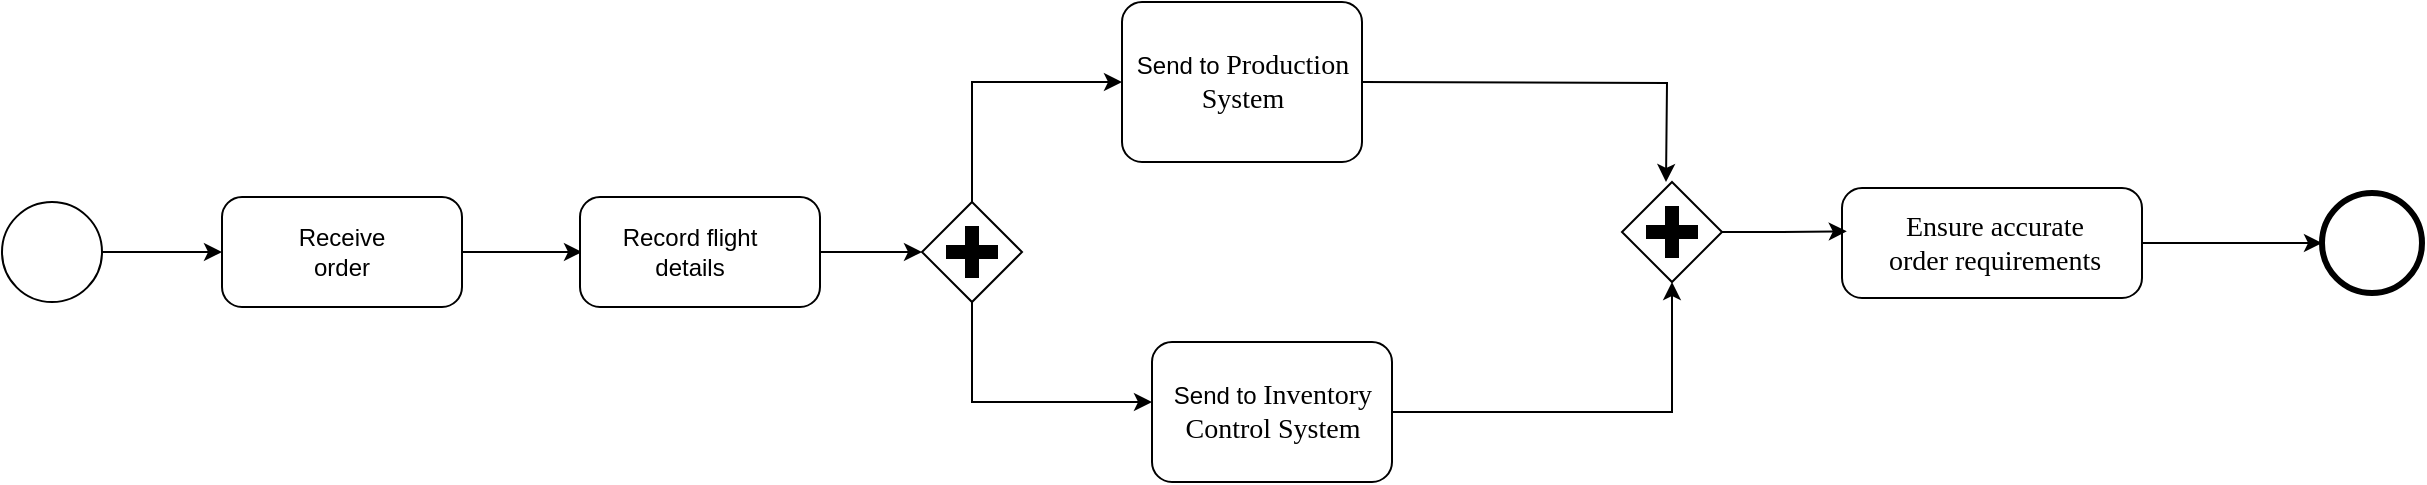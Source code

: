 <mxfile version="25.0.3">
  <diagram name="第 1 页" id="kunoE562ZuYw9vsu3_-h">
    <mxGraphModel dx="1221" dy="1894" grid="1" gridSize="10" guides="1" tooltips="1" connect="1" arrows="1" fold="1" page="1" pageScale="1" pageWidth="827" pageHeight="1169" math="0" shadow="0">
      <root>
        <mxCell id="0" />
        <mxCell id="1" parent="0" />
        <mxCell id="fXp9aWVOsmLKfyarqgo--42" value="" style="points=[[0.145,0.145,0],[0.5,0,0],[0.855,0.145,0],[1,0.5,0],[0.855,0.855,0],[0.5,1,0],[0.145,0.855,0],[0,0.5,0]];shape=mxgraph.bpmn.event;html=1;verticalLabelPosition=bottom;labelBackgroundColor=#ffffff;verticalAlign=top;align=center;perimeter=ellipsePerimeter;outlineConnect=0;aspect=fixed;outline=standard;symbol=general;" parent="1" vertex="1">
          <mxGeometry x="80" y="40" width="50" height="50" as="geometry" />
        </mxCell>
        <mxCell id="fXp9aWVOsmLKfyarqgo--43" value="" style="points=[[0.145,0.145,0],[0.5,0,0],[0.855,0.145,0],[1,0.5,0],[0.855,0.855,0],[0.5,1,0],[0.145,0.855,0],[0,0.5,0]];shape=mxgraph.bpmn.event;html=1;verticalLabelPosition=bottom;labelBackgroundColor=#ffffff;verticalAlign=top;align=center;perimeter=ellipsePerimeter;outlineConnect=0;aspect=fixed;outline=standard;symbol=general;strokeWidth=3;" parent="1" vertex="1">
          <mxGeometry x="1240" y="35.5" width="50" height="50" as="geometry" />
        </mxCell>
        <mxCell id="fXp9aWVOsmLKfyarqgo--52" style="edgeStyle=orthogonalEdgeStyle;rounded=0;orthogonalLoop=1;jettySize=auto;html=1;" parent="1" source="fXp9aWVOsmLKfyarqgo--45" edge="1">
          <mxGeometry relative="1" as="geometry">
            <mxPoint x="370" y="65" as="targetPoint" />
          </mxGeometry>
        </mxCell>
        <mxCell id="fXp9aWVOsmLKfyarqgo--45" value="" style="points=[[0.25,0,0],[0.5,0,0],[0.75,0,0],[1,0.25,0],[1,0.5,0],[1,0.75,0],[0.75,1,0],[0.5,1,0],[0.25,1,0],[0,0.75,0],[0,0.5,0],[0,0.25,0]];shape=mxgraph.bpmn.task;whiteSpace=wrap;rectStyle=rounded;size=10;html=1;container=1;expand=0;collapsible=0;taskMarker=abstract;" parent="1" vertex="1">
          <mxGeometry x="190" y="37.5" width="120" height="55" as="geometry" />
        </mxCell>
        <mxCell id="fXp9aWVOsmLKfyarqgo--47" value="Receive order" style="text;html=1;align=center;verticalAlign=middle;whiteSpace=wrap;rounded=0;" parent="fXp9aWVOsmLKfyarqgo--45" vertex="1">
          <mxGeometry x="30" y="12.5" width="60" height="30" as="geometry" />
        </mxCell>
        <mxCell id="fXp9aWVOsmLKfyarqgo--46" style="edgeStyle=orthogonalEdgeStyle;rounded=0;orthogonalLoop=1;jettySize=auto;html=1;entryX=0;entryY=0.5;entryDx=0;entryDy=0;entryPerimeter=0;" parent="1" source="fXp9aWVOsmLKfyarqgo--42" target="fXp9aWVOsmLKfyarqgo--45" edge="1">
          <mxGeometry relative="1" as="geometry" />
        </mxCell>
        <mxCell id="fXp9aWVOsmLKfyarqgo--59" style="edgeStyle=orthogonalEdgeStyle;rounded=0;orthogonalLoop=1;jettySize=auto;html=1;exitX=0.5;exitY=1;exitDx=0;exitDy=0;exitPerimeter=0;" parent="1" source="fXp9aWVOsmLKfyarqgo--48" edge="1">
          <mxGeometry relative="1" as="geometry">
            <mxPoint x="655" y="140" as="targetPoint" />
            <mxPoint x="590" y="90" as="sourcePoint" />
            <Array as="points">
              <mxPoint x="565" y="140" />
            </Array>
          </mxGeometry>
        </mxCell>
        <mxCell id="fXp9aWVOsmLKfyarqgo--48" value="" style="points=[[0.25,0.25,0],[0.5,0,0],[0.75,0.25,0],[1,0.5,0],[0.75,0.75,0],[0.5,1,0],[0.25,0.75,0],[0,0.5,0]];shape=mxgraph.bpmn.gateway2;html=1;verticalLabelPosition=bottom;labelBackgroundColor=#ffffff;verticalAlign=top;align=center;perimeter=rhombusPerimeter;outlineConnect=0;outline=none;symbol=none;gwType=parallel;" parent="1" vertex="1">
          <mxGeometry x="540" y="40" width="50" height="50" as="geometry" />
        </mxCell>
        <mxCell id="fXp9aWVOsmLKfyarqgo--49" value="" style="points=[[0.25,0,0],[0.5,0,0],[0.75,0,0],[1,0.25,0],[1,0.5,0],[1,0.75,0],[0.75,1,0],[0.5,1,0],[0.25,1,0],[0,0.75,0],[0,0.5,0],[0,0.25,0]];shape=mxgraph.bpmn.task;whiteSpace=wrap;rectStyle=rounded;size=10;html=1;container=1;expand=0;collapsible=0;taskMarker=abstract;" parent="1" vertex="1">
          <mxGeometry x="369" y="37.5" width="120" height="55" as="geometry" />
        </mxCell>
        <mxCell id="fXp9aWVOsmLKfyarqgo--50" value="Record flight details" style="text;html=1;align=center;verticalAlign=middle;whiteSpace=wrap;rounded=0;" parent="fXp9aWVOsmLKfyarqgo--49" vertex="1">
          <mxGeometry x="15" y="12.5" width="80" height="30" as="geometry" />
        </mxCell>
        <mxCell id="fXp9aWVOsmLKfyarqgo--53" style="edgeStyle=orthogonalEdgeStyle;rounded=0;orthogonalLoop=1;jettySize=auto;html=1;entryX=0;entryY=0.5;entryDx=0;entryDy=0;entryPerimeter=0;" parent="1" source="fXp9aWVOsmLKfyarqgo--49" target="fXp9aWVOsmLKfyarqgo--48" edge="1">
          <mxGeometry relative="1" as="geometry" />
        </mxCell>
        <mxCell id="fXp9aWVOsmLKfyarqgo--54" value="" style="points=[[0.25,0,0],[0.5,0,0],[0.75,0,0],[1,0.25,0],[1,0.5,0],[1,0.75,0],[0.75,1,0],[0.5,1,0],[0.25,1,0],[0,0.75,0],[0,0.5,0],[0,0.25,0]];shape=mxgraph.bpmn.task;whiteSpace=wrap;rectStyle=rounded;size=10;html=1;container=1;expand=0;collapsible=0;taskMarker=abstract;" parent="1" vertex="1">
          <mxGeometry x="640" y="-60" width="120" height="80" as="geometry" />
        </mxCell>
        <mxCell id="fXp9aWVOsmLKfyarqgo--62" style="edgeStyle=orthogonalEdgeStyle;rounded=0;orthogonalLoop=1;jettySize=auto;html=1;" parent="fXp9aWVOsmLKfyarqgo--54" edge="1">
          <mxGeometry relative="1" as="geometry">
            <mxPoint x="272" y="90" as="targetPoint" />
            <mxPoint x="119.5" y="40" as="sourcePoint" />
          </mxGeometry>
        </mxCell>
        <mxCell id="fXp9aWVOsmLKfyarqgo--55" value="Send to&amp;nbsp;&lt;span style=&quot;font-family: Calibri; font-size: 10.5pt; background-color: initial;&quot;&gt;Production System&lt;/span&gt;" style="text;html=1;align=center;verticalAlign=middle;whiteSpace=wrap;rounded=0;" parent="fXp9aWVOsmLKfyarqgo--54" vertex="1">
          <mxGeometry x="2.5" y="18.18" width="115" height="43.64" as="geometry" />
        </mxCell>
        <mxCell id="fXp9aWVOsmLKfyarqgo--56" value="" style="points=[[0.25,0,0],[0.5,0,0],[0.75,0,0],[1,0.25,0],[1,0.5,0],[1,0.75,0],[0.75,1,0],[0.5,1,0],[0.25,1,0],[0,0.75,0],[0,0.5,0],[0,0.25,0]];shape=mxgraph.bpmn.task;whiteSpace=wrap;rectStyle=rounded;size=10;html=1;container=1;expand=0;collapsible=0;taskMarker=abstract;" parent="1" vertex="1">
          <mxGeometry x="655" y="110" width="120" height="70" as="geometry" />
        </mxCell>
        <mxCell id="fXp9aWVOsmLKfyarqgo--57" value="Send to&amp;nbsp;&lt;span style=&quot;font-family: Calibri; font-size: 10.5pt; background-color: initial;&quot;&gt;Inventory Control System&lt;/span&gt;" style="text;html=1;align=center;verticalAlign=middle;whiteSpace=wrap;rounded=0;" parent="fXp9aWVOsmLKfyarqgo--56" vertex="1">
          <mxGeometry x="7.5" y="15.91" width="105" height="38.18" as="geometry" />
        </mxCell>
        <mxCell id="fXp9aWVOsmLKfyarqgo--58" style="edgeStyle=orthogonalEdgeStyle;rounded=0;orthogonalLoop=1;jettySize=auto;html=1;exitX=0.5;exitY=0;exitDx=0;exitDy=0;exitPerimeter=0;entryX=0;entryY=0.5;entryDx=0;entryDy=0;entryPerimeter=0;" parent="1" source="fXp9aWVOsmLKfyarqgo--48" target="fXp9aWVOsmLKfyarqgo--54" edge="1">
          <mxGeometry relative="1" as="geometry" />
        </mxCell>
        <mxCell id="rSowME8vh13iNr4Y3dQu-3" value="" style="edgeStyle=orthogonalEdgeStyle;rounded=0;orthogonalLoop=1;jettySize=auto;html=1;" parent="1" source="fXp9aWVOsmLKfyarqgo--60" target="fXp9aWVOsmLKfyarqgo--43" edge="1">
          <mxGeometry relative="1" as="geometry" />
        </mxCell>
        <mxCell id="fXp9aWVOsmLKfyarqgo--60" value="" style="points=[[0.25,0,0],[0.5,0,0],[0.75,0,0],[1,0.25,0],[1,0.5,0],[1,0.75,0],[0.75,1,0],[0.5,1,0],[0.25,1,0],[0,0.75,0],[0,0.5,0],[0,0.25,0]];shape=mxgraph.bpmn.task;whiteSpace=wrap;rectStyle=rounded;size=10;html=1;container=1;expand=0;collapsible=0;taskMarker=abstract;" parent="1" vertex="1">
          <mxGeometry x="1000" y="33" width="150" height="55" as="geometry" />
        </mxCell>
        <mxCell id="rSowME8vh13iNr4Y3dQu-1" style="edgeStyle=orthogonalEdgeStyle;rounded=0;orthogonalLoop=1;jettySize=auto;html=1;entryX=0.5;entryY=1;entryDx=0;entryDy=0;entryPerimeter=0;" parent="1" source="fXp9aWVOsmLKfyarqgo--56" target="Cx8p_q59IBlN97fOhoVx-2" edge="1">
          <mxGeometry relative="1" as="geometry">
            <mxPoint x="920" y="80" as="targetPoint" />
          </mxGeometry>
        </mxCell>
        <mxCell id="Cx8p_q59IBlN97fOhoVx-2" value="" style="points=[[0.25,0.25,0],[0.5,0,0],[0.75,0.25,0],[1,0.5,0],[0.75,0.75,0],[0.5,1,0],[0.25,0.75,0],[0,0.5,0]];shape=mxgraph.bpmn.gateway2;html=1;verticalLabelPosition=bottom;labelBackgroundColor=#ffffff;verticalAlign=top;align=center;perimeter=rhombusPerimeter;outlineConnect=0;outline=none;symbol=none;gwType=parallel;" vertex="1" parent="1">
          <mxGeometry x="890" y="30" width="50" height="50" as="geometry" />
        </mxCell>
        <mxCell id="fXp9aWVOsmLKfyarqgo--61" value="&lt;p class=&quot;MsoNormal&quot;&gt;&lt;span style=&quot;mso-spacerun:&#39;yes&#39;;font-family:Calibri;mso-fareast-font-family:宋体;&lt;br/&gt;mso-bidi-font-family:&#39;Times New Roman&#39;;font-size:10.5pt;mso-font-kerning:1.0pt;&quot;&gt;Ensure accurate order requirements&lt;/span&gt;&lt;/p&gt;" style="text;html=1;align=center;verticalAlign=middle;whiteSpace=wrap;rounded=0;" parent="1" vertex="1">
          <mxGeometry x="1015.75" y="45.5" width="121.25" height="30" as="geometry" />
        </mxCell>
        <mxCell id="Cx8p_q59IBlN97fOhoVx-5" style="edgeStyle=orthogonalEdgeStyle;rounded=0;orthogonalLoop=1;jettySize=auto;html=1;entryX=0.016;entryY=0.394;entryDx=0;entryDy=0;entryPerimeter=0;" edge="1" parent="1" source="Cx8p_q59IBlN97fOhoVx-2" target="fXp9aWVOsmLKfyarqgo--60">
          <mxGeometry relative="1" as="geometry" />
        </mxCell>
      </root>
    </mxGraphModel>
  </diagram>
</mxfile>
